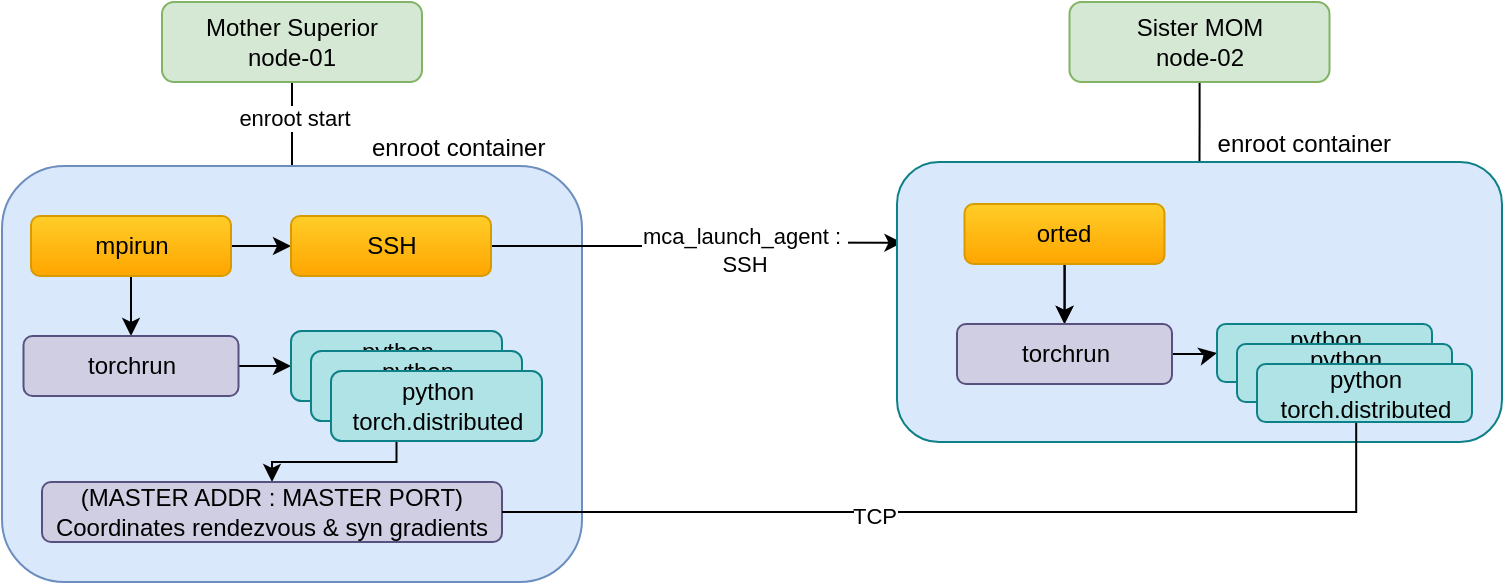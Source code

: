 <mxfile version="24.7.12">
  <diagram name="Page-1" id="_VsbYvV-JF-7i54SJjoL">
    <mxGraphModel dx="1205" dy="711" grid="1" gridSize="10" guides="1" tooltips="1" connect="1" arrows="1" fold="1" page="1" pageScale="1" pageWidth="850" pageHeight="1100" math="0" shadow="0">
      <root>
        <mxCell id="0" />
        <mxCell id="1" parent="0" />
        <mxCell id="XO2l59_HI8UwT8diU1Ak-7" value="" style="edgeStyle=orthogonalEdgeStyle;rounded=0;orthogonalLoop=1;jettySize=auto;html=1;endArrow=none;endFill=0;" edge="1" parent="1" source="XO2l59_HI8UwT8diU1Ak-4" target="XO2l59_HI8UwT8diU1Ak-6">
          <mxGeometry relative="1" as="geometry" />
        </mxCell>
        <mxCell id="XO2l59_HI8UwT8diU1Ak-13" value="enroot start" style="edgeLabel;html=1;align=center;verticalAlign=middle;resizable=0;points=[];" vertex="1" connectable="0" parent="XO2l59_HI8UwT8diU1Ak-7">
          <mxGeometry x="-0.175" y="1" relative="1" as="geometry">
            <mxPoint as="offset" />
          </mxGeometry>
        </mxCell>
        <mxCell id="XO2l59_HI8UwT8diU1Ak-4" value="Mother Superior&lt;br&gt;node-01" style="rounded=1;whiteSpace=wrap;html=1;fillColor=#d5e8d4;strokeColor=#82b366;" vertex="1" parent="1">
          <mxGeometry x="130" y="280" width="130" height="40" as="geometry" />
        </mxCell>
        <mxCell id="XO2l59_HI8UwT8diU1Ak-6" value="&amp;nbsp;&amp;nbsp;&amp;nbsp;&amp;nbsp;&amp;nbsp;&amp;nbsp;&amp;nbsp;&amp;nbsp;&amp;nbsp;&amp;nbsp;&amp;nbsp;&amp;nbsp;&amp;nbsp;&amp;nbsp;&amp;nbsp;&amp;nbsp;&amp;nbsp;&amp;nbsp;&amp;nbsp;&amp;nbsp;&amp;nbsp;&amp;nbsp;&amp;nbsp;&amp;nbsp;&amp;nbsp;&amp;nbsp;&amp;nbsp;&amp;nbsp;&amp;nbsp;&amp;nbsp;&amp;nbsp;&amp;nbsp;&amp;nbsp;&amp;nbsp;&amp;nbsp;&amp;nbsp;&amp;nbsp;&amp;nbsp;&amp;nbsp;&amp;nbsp;&amp;nbsp;&amp;nbsp;&amp;nbsp;&amp;nbsp;&amp;nbsp;&amp;nbsp;&amp;nbsp;&amp;nbsp;&amp;nbsp; enroot container" style="rounded=1;whiteSpace=wrap;html=1;labelPosition=center;verticalLabelPosition=top;align=center;verticalAlign=bottom;fillColor=#dae8fc;strokeColor=#6c8ebf;" vertex="1" parent="1">
          <mxGeometry x="50" y="362" width="290" height="208" as="geometry" />
        </mxCell>
        <mxCell id="XO2l59_HI8UwT8diU1Ak-12" style="edgeStyle=orthogonalEdgeStyle;rounded=0;orthogonalLoop=1;jettySize=auto;html=1;entryX=0.5;entryY=0;entryDx=0;entryDy=0;" edge="1" parent="1" source="XO2l59_HI8UwT8diU1Ak-10" target="XO2l59_HI8UwT8diU1Ak-11">
          <mxGeometry relative="1" as="geometry" />
        </mxCell>
        <mxCell id="XO2l59_HI8UwT8diU1Ak-15" style="edgeStyle=orthogonalEdgeStyle;rounded=0;orthogonalLoop=1;jettySize=auto;html=1;entryX=0.009;entryY=0.288;entryDx=0;entryDy=0;exitX=1;exitY=0.5;exitDx=0;exitDy=0;entryPerimeter=0;" edge="1" parent="1" source="XO2l59_HI8UwT8diU1Ak-21" target="XO2l59_HI8UwT8diU1Ak-17">
          <mxGeometry relative="1" as="geometry" />
        </mxCell>
        <mxCell id="XO2l59_HI8UwT8diU1Ak-16" value="&lt;div&gt;mca_launch_agent :&amp;nbsp;&lt;/div&gt;&lt;div&gt;SSH&lt;/div&gt;" style="edgeLabel;html=1;align=center;verticalAlign=middle;resizable=0;points=[];" vertex="1" connectable="0" parent="XO2l59_HI8UwT8diU1Ak-15">
          <mxGeometry x="-0.005" y="-1" relative="1" as="geometry">
            <mxPoint x="25" y="2" as="offset" />
          </mxGeometry>
        </mxCell>
        <mxCell id="XO2l59_HI8UwT8diU1Ak-22" value="" style="edgeStyle=orthogonalEdgeStyle;rounded=0;orthogonalLoop=1;jettySize=auto;html=1;" edge="1" parent="1" source="XO2l59_HI8UwT8diU1Ak-10" target="XO2l59_HI8UwT8diU1Ak-21">
          <mxGeometry relative="1" as="geometry" />
        </mxCell>
        <mxCell id="XO2l59_HI8UwT8diU1Ak-10" value="mpirun" style="whiteSpace=wrap;html=1;rounded=1;fillColor=#ffcd28;gradientColor=#ffa500;strokeColor=#d79b00;" vertex="1" parent="1">
          <mxGeometry x="64.5" y="387" width="100" height="30" as="geometry" />
        </mxCell>
        <mxCell id="XO2l59_HI8UwT8diU1Ak-31" value="" style="edgeStyle=orthogonalEdgeStyle;rounded=0;orthogonalLoop=1;jettySize=auto;html=1;" edge="1" parent="1" source="XO2l59_HI8UwT8diU1Ak-11" target="XO2l59_HI8UwT8diU1Ak-30">
          <mxGeometry relative="1" as="geometry" />
        </mxCell>
        <mxCell id="XO2l59_HI8UwT8diU1Ak-11" value="torchrun" style="rounded=1;whiteSpace=wrap;html=1;labelPosition=center;verticalLabelPosition=middle;align=center;verticalAlign=middle;fillColor=#d0cee2;strokeColor=#56517e;" vertex="1" parent="1">
          <mxGeometry x="60.75" y="447" width="107.5" height="30" as="geometry" />
        </mxCell>
        <mxCell id="XO2l59_HI8UwT8diU1Ak-18" value="" style="edgeStyle=orthogonalEdgeStyle;rounded=0;orthogonalLoop=1;jettySize=auto;html=1;endArrow=none;endFill=0;" edge="1" parent="1" source="XO2l59_HI8UwT8diU1Ak-14" target="XO2l59_HI8UwT8diU1Ak-17">
          <mxGeometry relative="1" as="geometry" />
        </mxCell>
        <mxCell id="XO2l59_HI8UwT8diU1Ak-14" value="&lt;div&gt;Sister MOM&lt;/div&gt;&lt;div&gt;node-02&lt;/div&gt;" style="rounded=1;whiteSpace=wrap;html=1;fillColor=#d5e8d4;strokeColor=#82b366;" vertex="1" parent="1">
          <mxGeometry x="583.75" y="280" width="130" height="40" as="geometry" />
        </mxCell>
        <mxCell id="XO2l59_HI8UwT8diU1Ak-17" value="&lt;div&gt;&amp;nbsp;&amp;nbsp;&amp;nbsp;&amp;nbsp;&amp;nbsp;&amp;nbsp;&amp;nbsp;&amp;nbsp;&amp;nbsp;&amp;nbsp;&amp;nbsp;&amp;nbsp;&amp;nbsp;&amp;nbsp;&amp;nbsp;&amp;nbsp;&amp;nbsp;&amp;nbsp;&amp;nbsp;&amp;nbsp;&amp;nbsp;&amp;nbsp;&amp;nbsp;&amp;nbsp;&amp;nbsp;&amp;nbsp;&amp;nbsp;&amp;nbsp;&amp;nbsp;&amp;nbsp; enroot container &lt;/div&gt;" style="rounded=1;whiteSpace=wrap;html=1;labelPosition=center;verticalLabelPosition=top;align=center;verticalAlign=bottom;fillColor=#DAE8FC;strokeColor=#0e8088;" vertex="1" parent="1">
          <mxGeometry x="497.5" y="360" width="302.5" height="140" as="geometry" />
        </mxCell>
        <mxCell id="XO2l59_HI8UwT8diU1Ak-21" value="SSH" style="whiteSpace=wrap;html=1;rounded=1;fillColor=#ffcd28;gradientColor=#ffa500;strokeColor=#d79b00;" vertex="1" parent="1">
          <mxGeometry x="194.5" y="387" width="100" height="30" as="geometry" />
        </mxCell>
        <mxCell id="XO2l59_HI8UwT8diU1Ak-27" value="" style="edgeStyle=orthogonalEdgeStyle;rounded=0;orthogonalLoop=1;jettySize=auto;html=1;" edge="1" parent="1" source="XO2l59_HI8UwT8diU1Ak-23" target="XO2l59_HI8UwT8diU1Ak-25">
          <mxGeometry relative="1" as="geometry" />
        </mxCell>
        <mxCell id="XO2l59_HI8UwT8diU1Ak-34" value="" style="edgeStyle=orthogonalEdgeStyle;rounded=0;orthogonalLoop=1;jettySize=auto;html=1;" edge="1" parent="1" source="XO2l59_HI8UwT8diU1Ak-23" target="XO2l59_HI8UwT8diU1Ak-25">
          <mxGeometry relative="1" as="geometry" />
        </mxCell>
        <mxCell id="XO2l59_HI8UwT8diU1Ak-23" value="orted" style="whiteSpace=wrap;html=1;rounded=1;fillColor=#ffcd28;gradientColor=#ffa500;strokeColor=#d79b00;" vertex="1" parent="1">
          <mxGeometry x="531.25" y="381" width="100" height="30" as="geometry" />
        </mxCell>
        <mxCell id="XO2l59_HI8UwT8diU1Ak-33" value="" style="edgeStyle=orthogonalEdgeStyle;rounded=0;orthogonalLoop=1;jettySize=auto;html=1;" edge="1" parent="1" source="XO2l59_HI8UwT8diU1Ak-25" target="XO2l59_HI8UwT8diU1Ak-32">
          <mxGeometry relative="1" as="geometry" />
        </mxCell>
        <mxCell id="XO2l59_HI8UwT8diU1Ak-25" value="torchrun" style="rounded=1;whiteSpace=wrap;html=1;labelPosition=center;verticalLabelPosition=middle;align=center;verticalAlign=middle;fillColor=#d0cee2;strokeColor=#56517e;" vertex="1" parent="1">
          <mxGeometry x="527.5" y="441" width="107.5" height="30" as="geometry" />
        </mxCell>
        <mxCell id="XO2l59_HI8UwT8diU1Ak-39" value="" style="edgeStyle=orthogonalEdgeStyle;rounded=0;orthogonalLoop=1;jettySize=auto;html=1;" edge="1" parent="1" source="XO2l59_HI8UwT8diU1Ak-30" target="XO2l59_HI8UwT8diU1Ak-35">
          <mxGeometry relative="1" as="geometry">
            <Array as="points">
              <mxPoint x="247" y="510" />
              <mxPoint x="185" y="510" />
            </Array>
          </mxGeometry>
        </mxCell>
        <mxCell id="XO2l59_HI8UwT8diU1Ak-30" value="python&lt;br&gt;torch.distributed" style="whiteSpace=wrap;html=1;rounded=1;fillColor=#b0e3e6;strokeColor=#0e8088;" vertex="1" parent="1">
          <mxGeometry x="194.5" y="444.5" width="105.5" height="35" as="geometry" />
        </mxCell>
        <mxCell id="XO2l59_HI8UwT8diU1Ak-32" value="python&lt;br&gt;torch.distributed" style="rounded=1;whiteSpace=wrap;html=1;labelPosition=center;verticalLabelPosition=middle;align=center;verticalAlign=middle;fillColor=#b0e3e6;strokeColor=#0e8088;" vertex="1" parent="1">
          <mxGeometry x="657.5" y="441" width="107.5" height="29" as="geometry" />
        </mxCell>
        <mxCell id="XO2l59_HI8UwT8diU1Ak-35" value="&lt;div&gt;(MASTER ADDR : MASTER PORT)&lt;/div&gt;&lt;div&gt;Coordinates rendezvous &amp;amp; syn gradients &lt;br&gt;&lt;/div&gt;" style="rounded=1;whiteSpace=wrap;html=1;fillColor=#d0cee2;strokeColor=#56517e;" vertex="1" parent="1">
          <mxGeometry x="70" y="520" width="230" height="30" as="geometry" />
        </mxCell>
        <mxCell id="XO2l59_HI8UwT8diU1Ak-44" style="edgeStyle=orthogonalEdgeStyle;rounded=0;orthogonalLoop=1;jettySize=auto;html=1;entryX=0.759;entryY=0.786;entryDx=0;entryDy=0;entryPerimeter=0;endArrow=none;endFill=0;" edge="1" parent="1" source="XO2l59_HI8UwT8diU1Ak-35" target="XO2l59_HI8UwT8diU1Ak-17">
          <mxGeometry relative="1" as="geometry" />
        </mxCell>
        <mxCell id="XO2l59_HI8UwT8diU1Ak-45" value="TCP" style="edgeLabel;html=1;align=center;verticalAlign=middle;resizable=0;points=[];" vertex="1" connectable="0" parent="XO2l59_HI8UwT8diU1Ak-44">
          <mxGeometry x="-0.247" y="-2" relative="1" as="geometry">
            <mxPoint as="offset" />
          </mxGeometry>
        </mxCell>
        <mxCell id="XO2l59_HI8UwT8diU1Ak-46" value="python&lt;br&gt;torch.distributed" style="whiteSpace=wrap;html=1;rounded=1;fillColor=#b0e3e6;strokeColor=#0e8088;" vertex="1" parent="1">
          <mxGeometry x="204.5" y="454.5" width="105.5" height="35" as="geometry" />
        </mxCell>
        <mxCell id="XO2l59_HI8UwT8diU1Ak-47" value="python&lt;br&gt;torch.distributed" style="whiteSpace=wrap;html=1;rounded=1;fillColor=#b0e3e6;strokeColor=#0e8088;" vertex="1" parent="1">
          <mxGeometry x="214.5" y="464.5" width="105.5" height="35" as="geometry" />
        </mxCell>
        <mxCell id="XO2l59_HI8UwT8diU1Ak-48" value="python&lt;br&gt;torch.distributed" style="rounded=1;whiteSpace=wrap;html=1;labelPosition=center;verticalLabelPosition=middle;align=center;verticalAlign=middle;fillColor=#b0e3e6;strokeColor=#0e8088;" vertex="1" parent="1">
          <mxGeometry x="667.5" y="451" width="107.5" height="29" as="geometry" />
        </mxCell>
        <mxCell id="XO2l59_HI8UwT8diU1Ak-49" value="python&lt;br&gt;torch.distributed" style="rounded=1;whiteSpace=wrap;html=1;labelPosition=center;verticalLabelPosition=middle;align=center;verticalAlign=middle;fillColor=#b0e3e6;strokeColor=#0e8088;" vertex="1" parent="1">
          <mxGeometry x="677.5" y="461" width="107.5" height="29" as="geometry" />
        </mxCell>
      </root>
    </mxGraphModel>
  </diagram>
</mxfile>
